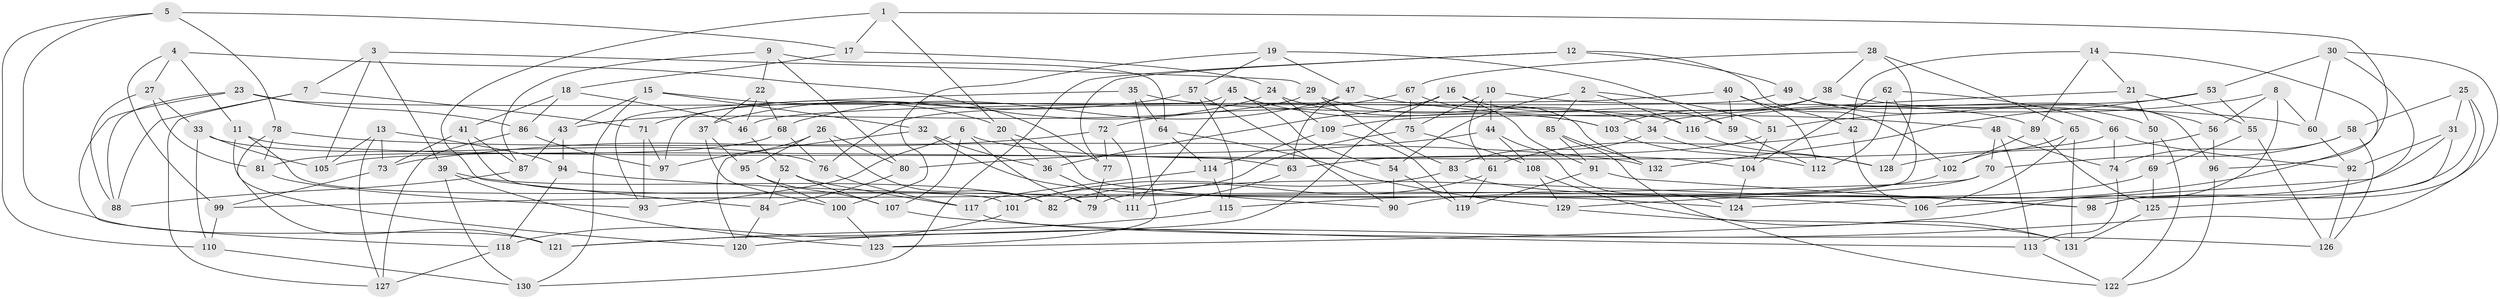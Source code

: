 // coarse degree distribution, {6: 0.5, 4: 0.3780487804878049, 5: 0.10975609756097561, 3: 0.012195121951219513}
// Generated by graph-tools (version 1.1) at 2025/42/03/06/25 10:42:23]
// undirected, 132 vertices, 264 edges
graph export_dot {
graph [start="1"]
  node [color=gray90,style=filled];
  1;
  2;
  3;
  4;
  5;
  6;
  7;
  8;
  9;
  10;
  11;
  12;
  13;
  14;
  15;
  16;
  17;
  18;
  19;
  20;
  21;
  22;
  23;
  24;
  25;
  26;
  27;
  28;
  29;
  30;
  31;
  32;
  33;
  34;
  35;
  36;
  37;
  38;
  39;
  40;
  41;
  42;
  43;
  44;
  45;
  46;
  47;
  48;
  49;
  50;
  51;
  52;
  53;
  54;
  55;
  56;
  57;
  58;
  59;
  60;
  61;
  62;
  63;
  64;
  65;
  66;
  67;
  68;
  69;
  70;
  71;
  72;
  73;
  74;
  75;
  76;
  77;
  78;
  79;
  80;
  81;
  82;
  83;
  84;
  85;
  86;
  87;
  88;
  89;
  90;
  91;
  92;
  93;
  94;
  95;
  96;
  97;
  98;
  99;
  100;
  101;
  102;
  103;
  104;
  105;
  106;
  107;
  108;
  109;
  110;
  111;
  112;
  113;
  114;
  115;
  116;
  117;
  118;
  119;
  120;
  121;
  122;
  123;
  124;
  125;
  126;
  127;
  128;
  129;
  130;
  131;
  132;
  1 -- 96;
  1 -- 20;
  1 -- 84;
  1 -- 17;
  2 -- 116;
  2 -- 85;
  2 -- 51;
  2 -- 54;
  3 -- 105;
  3 -- 29;
  3 -- 39;
  3 -- 7;
  4 -- 27;
  4 -- 11;
  4 -- 77;
  4 -- 99;
  5 -- 121;
  5 -- 78;
  5 -- 110;
  5 -- 17;
  6 -- 79;
  6 -- 107;
  6 -- 104;
  6 -- 93;
  7 -- 127;
  7 -- 71;
  7 -- 88;
  8 -- 60;
  8 -- 56;
  8 -- 51;
  8 -- 123;
  9 -- 87;
  9 -- 22;
  9 -- 80;
  9 -- 64;
  10 -- 89;
  10 -- 44;
  10 -- 61;
  10 -- 75;
  11 -- 101;
  11 -- 120;
  11 -- 63;
  12 -- 77;
  12 -- 130;
  12 -- 102;
  12 -- 49;
  13 -- 94;
  13 -- 127;
  13 -- 73;
  13 -- 105;
  14 -- 42;
  14 -- 21;
  14 -- 89;
  14 -- 129;
  15 -- 130;
  15 -- 32;
  15 -- 20;
  15 -- 43;
  16 -- 59;
  16 -- 91;
  16 -- 36;
  16 -- 121;
  17 -- 18;
  17 -- 24;
  18 -- 41;
  18 -- 86;
  18 -- 46;
  19 -- 100;
  19 -- 57;
  19 -- 47;
  19 -- 59;
  20 -- 90;
  20 -- 36;
  21 -- 55;
  21 -- 34;
  21 -- 50;
  22 -- 68;
  22 -- 37;
  22 -- 46;
  23 -- 86;
  23 -- 116;
  23 -- 88;
  23 -- 118;
  24 -- 37;
  24 -- 109;
  24 -- 103;
  25 -- 120;
  25 -- 98;
  25 -- 31;
  25 -- 58;
  26 -- 97;
  26 -- 80;
  26 -- 82;
  26 -- 95;
  27 -- 88;
  27 -- 33;
  27 -- 81;
  28 -- 67;
  28 -- 128;
  28 -- 65;
  28 -- 38;
  29 -- 43;
  29 -- 83;
  29 -- 34;
  30 -- 60;
  30 -- 98;
  30 -- 106;
  30 -- 53;
  31 -- 125;
  31 -- 92;
  31 -- 124;
  32 -- 36;
  32 -- 124;
  32 -- 120;
  33 -- 76;
  33 -- 110;
  33 -- 105;
  34 -- 128;
  34 -- 83;
  35 -- 60;
  35 -- 64;
  35 -- 93;
  35 -- 123;
  36 -- 111;
  37 -- 100;
  37 -- 95;
  38 -- 103;
  38 -- 56;
  38 -- 109;
  39 -- 82;
  39 -- 130;
  39 -- 123;
  40 -- 42;
  40 -- 112;
  40 -- 59;
  40 -- 46;
  41 -- 73;
  41 -- 87;
  41 -- 79;
  42 -- 61;
  42 -- 106;
  43 -- 87;
  43 -- 94;
  44 -- 108;
  44 -- 80;
  44 -- 124;
  45 -- 97;
  45 -- 54;
  45 -- 111;
  45 -- 103;
  46 -- 52;
  47 -- 68;
  47 -- 48;
  47 -- 63;
  48 -- 74;
  48 -- 70;
  48 -- 113;
  49 -- 50;
  49 -- 76;
  49 -- 96;
  50 -- 69;
  50 -- 122;
  51 -- 104;
  51 -- 63;
  52 -- 107;
  52 -- 117;
  52 -- 84;
  53 -- 132;
  53 -- 55;
  53 -- 116;
  54 -- 119;
  54 -- 90;
  55 -- 126;
  55 -- 69;
  56 -- 128;
  56 -- 96;
  57 -- 115;
  57 -- 71;
  57 -- 90;
  58 -- 70;
  58 -- 126;
  58 -- 74;
  59 -- 112;
  60 -- 92;
  61 -- 119;
  61 -- 82;
  62 -- 66;
  62 -- 82;
  62 -- 104;
  62 -- 112;
  63 -- 111;
  64 -- 129;
  64 -- 114;
  65 -- 102;
  65 -- 106;
  65 -- 131;
  66 -- 92;
  66 -- 105;
  66 -- 74;
  67 -- 132;
  67 -- 72;
  67 -- 75;
  68 -- 81;
  68 -- 76;
  69 -- 79;
  69 -- 125;
  70 -- 90;
  70 -- 99;
  71 -- 93;
  71 -- 97;
  72 -- 73;
  72 -- 77;
  72 -- 111;
  73 -- 99;
  74 -- 113;
  75 -- 108;
  75 -- 101;
  76 -- 117;
  77 -- 79;
  78 -- 121;
  78 -- 81;
  78 -- 132;
  80 -- 84;
  81 -- 93;
  83 -- 98;
  83 -- 101;
  84 -- 120;
  85 -- 91;
  85 -- 122;
  85 -- 132;
  86 -- 127;
  86 -- 97;
  87 -- 88;
  89 -- 102;
  89 -- 125;
  91 -- 98;
  91 -- 119;
  92 -- 126;
  94 -- 106;
  94 -- 118;
  95 -- 100;
  95 -- 107;
  96 -- 122;
  99 -- 110;
  100 -- 123;
  101 -- 118;
  102 -- 115;
  103 -- 112;
  104 -- 124;
  107 -- 113;
  108 -- 129;
  108 -- 131;
  109 -- 114;
  109 -- 119;
  110 -- 130;
  113 -- 122;
  114 -- 117;
  114 -- 115;
  115 -- 121;
  116 -- 128;
  117 -- 126;
  118 -- 127;
  125 -- 131;
  129 -- 131;
}
